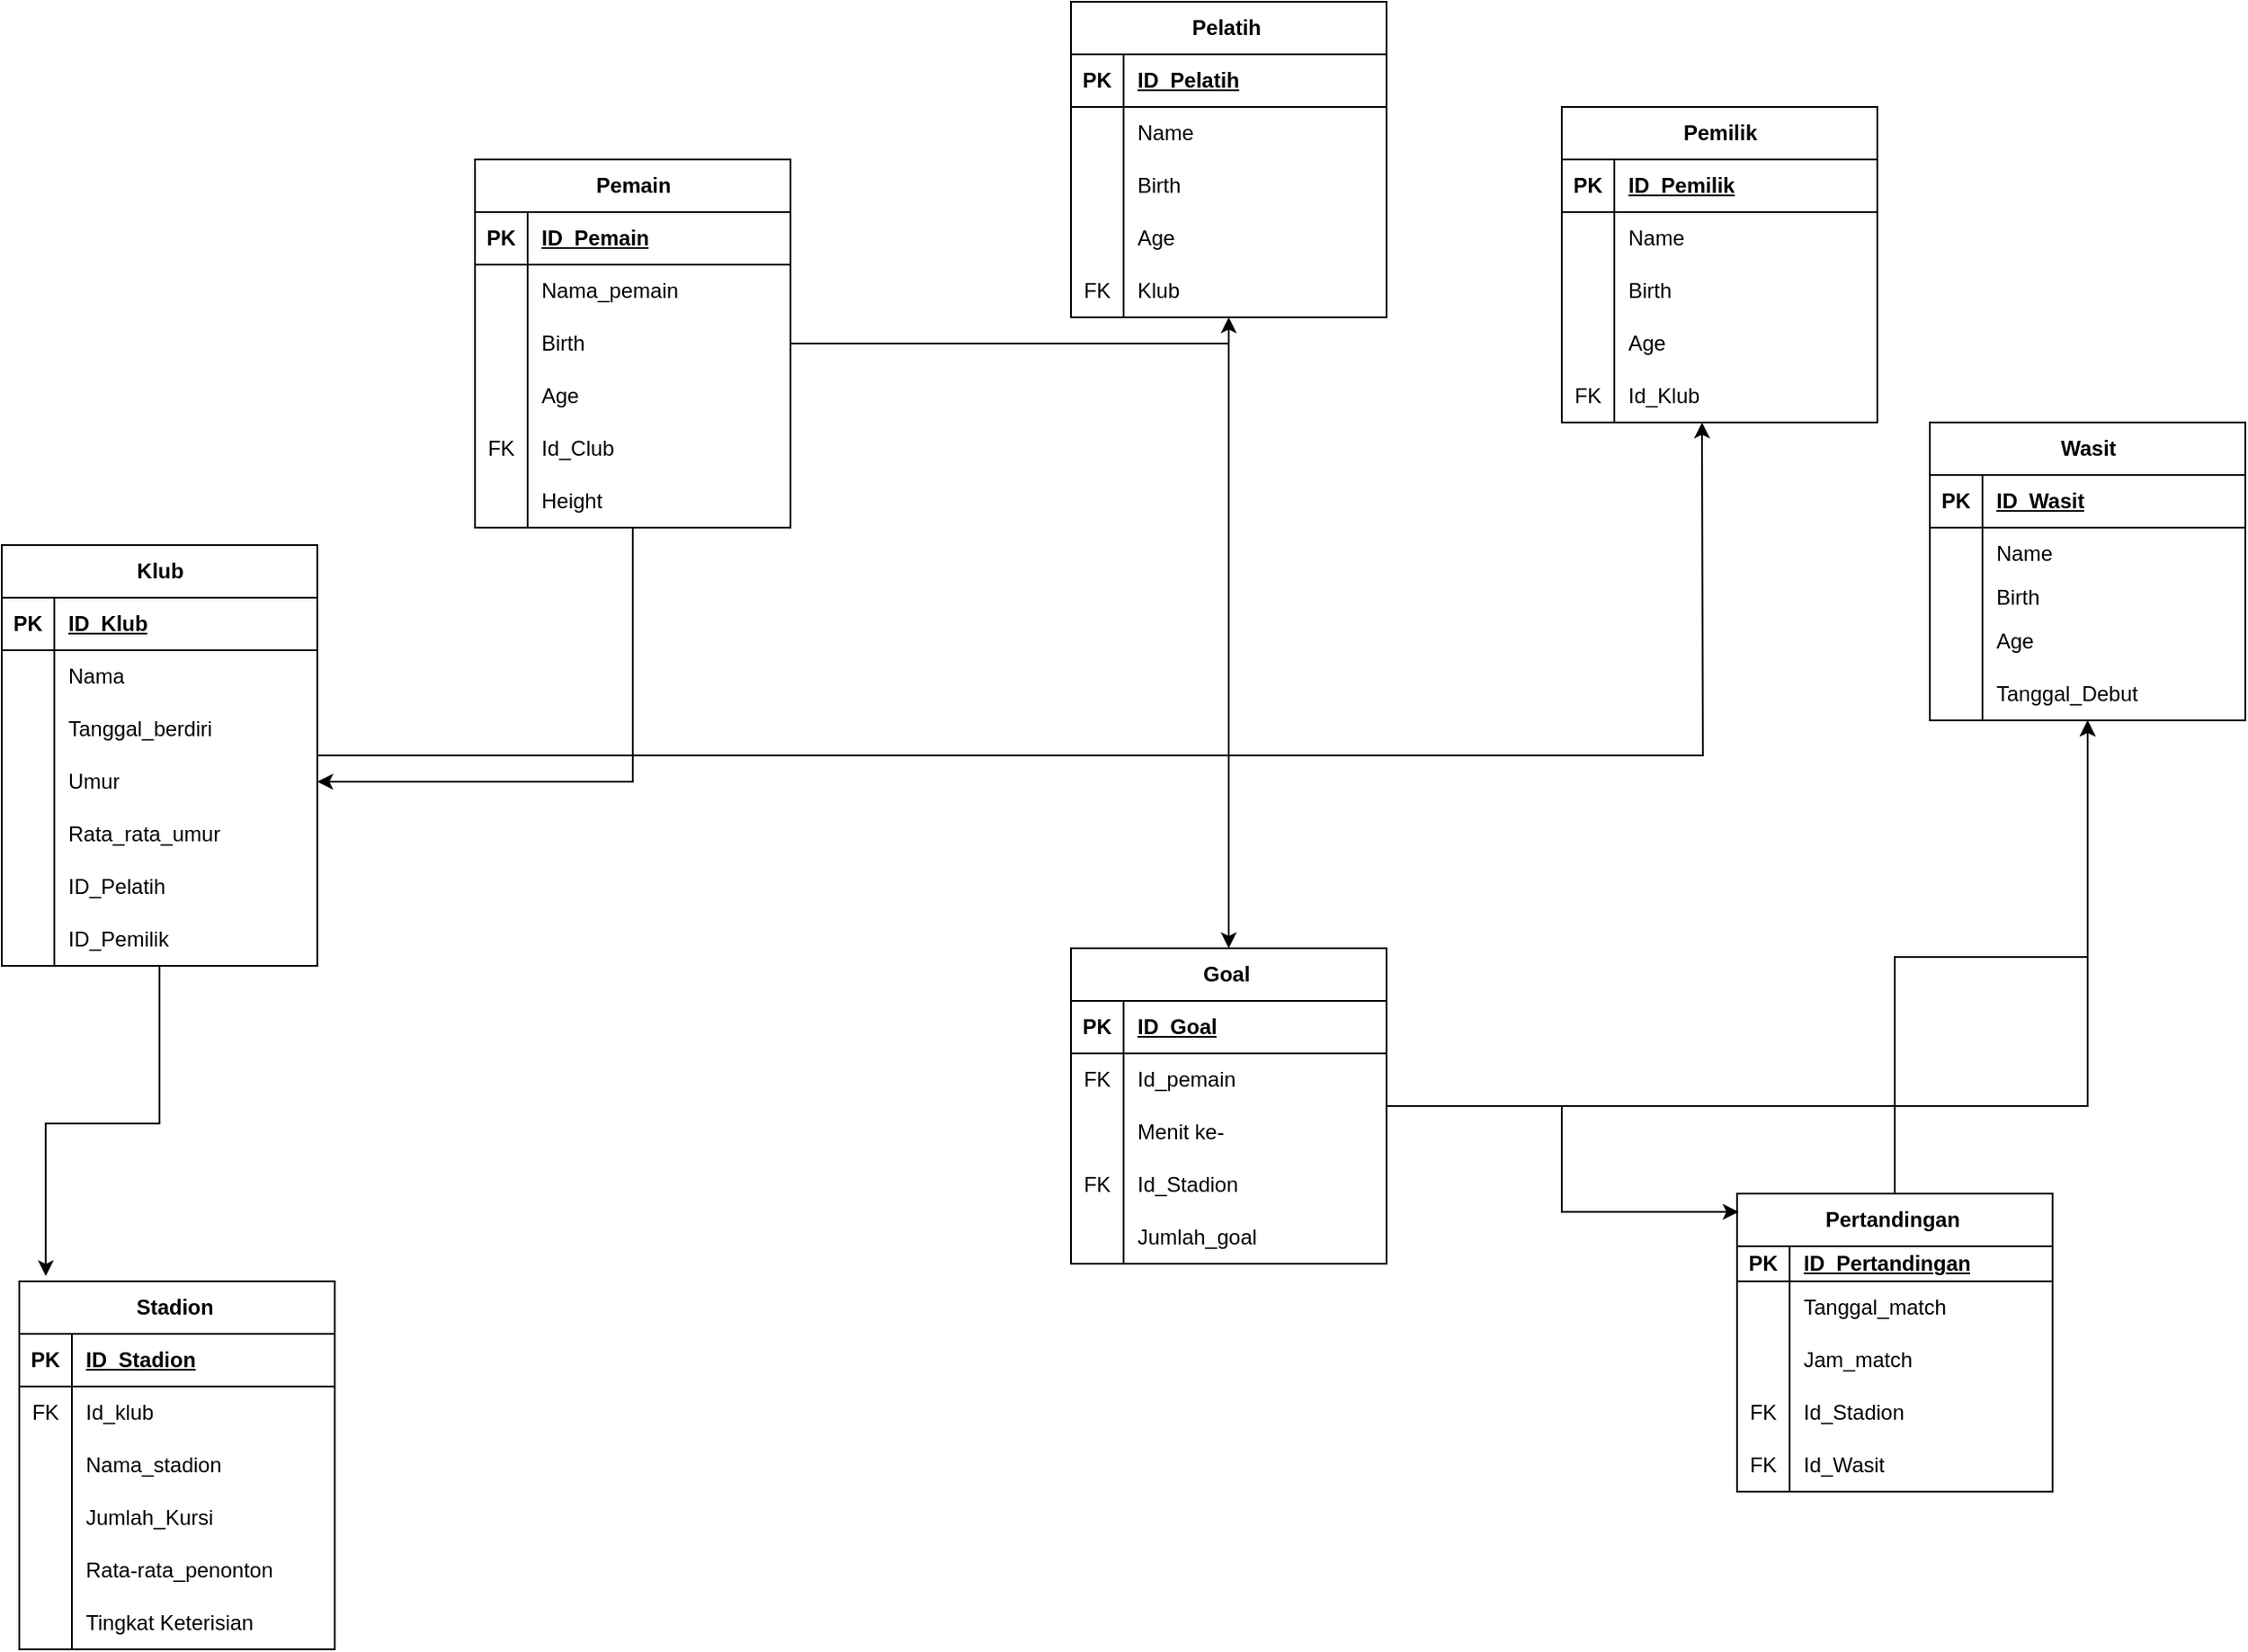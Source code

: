 <mxfile version="22.1.18" type="github">
  <diagram name="Page-1" id="god0_JiCSgRjfPZNy23H">
    <mxGraphModel dx="2220" dy="1127" grid="1" gridSize="10" guides="1" tooltips="1" connect="1" arrows="1" fold="1" page="1" pageScale="1" pageWidth="1400" pageHeight="850" math="0" shadow="0">
      <root>
        <mxCell id="0" />
        <mxCell id="1" parent="0" />
        <mxCell id="mypdiia33xpa7MlyxXnr-2" style="edgeStyle=orthogonalEdgeStyle;rounded=0;orthogonalLoop=1;jettySize=auto;html=1;entryX=1;entryY=0.5;entryDx=0;entryDy=0;" edge="1" parent="1" source="YpQGKmMzujjO2V1n66nq-1" target="YpQGKmMzujjO2V1n66nq-116">
          <mxGeometry relative="1" as="geometry">
            <mxPoint x="250" y="740" as="targetPoint" />
          </mxGeometry>
        </mxCell>
        <mxCell id="mypdiia33xpa7MlyxXnr-3" style="edgeStyle=orthogonalEdgeStyle;rounded=0;orthogonalLoop=1;jettySize=auto;html=1;" edge="1" parent="1" source="YpQGKmMzujjO2V1n66nq-1" target="YpQGKmMzujjO2V1n66nq-141">
          <mxGeometry relative="1" as="geometry" />
        </mxCell>
        <mxCell id="YpQGKmMzujjO2V1n66nq-1" value="Pemain" style="shape=table;startSize=30;container=1;collapsible=1;childLayout=tableLayout;fixedRows=1;rowLines=0;fontStyle=1;align=center;resizeLast=1;html=1;" parent="1" vertex="1">
          <mxGeometry x="350" y="530" width="180" height="210" as="geometry" />
        </mxCell>
        <mxCell id="YpQGKmMzujjO2V1n66nq-2" value="" style="shape=tableRow;horizontal=0;startSize=0;swimlaneHead=0;swimlaneBody=0;fillColor=none;collapsible=0;dropTarget=0;points=[[0,0.5],[1,0.5]];portConstraint=eastwest;top=0;left=0;right=0;bottom=1;" parent="YpQGKmMzujjO2V1n66nq-1" vertex="1">
          <mxGeometry y="30" width="180" height="30" as="geometry" />
        </mxCell>
        <mxCell id="YpQGKmMzujjO2V1n66nq-3" value="PK" style="shape=partialRectangle;connectable=0;fillColor=none;top=0;left=0;bottom=0;right=0;fontStyle=1;overflow=hidden;whiteSpace=wrap;html=1;" parent="YpQGKmMzujjO2V1n66nq-2" vertex="1">
          <mxGeometry width="30" height="30" as="geometry">
            <mxRectangle width="30" height="30" as="alternateBounds" />
          </mxGeometry>
        </mxCell>
        <mxCell id="YpQGKmMzujjO2V1n66nq-4" value="ID_Pemain" style="shape=partialRectangle;connectable=0;fillColor=none;top=0;left=0;bottom=0;right=0;align=left;spacingLeft=6;fontStyle=5;overflow=hidden;whiteSpace=wrap;html=1;" parent="YpQGKmMzujjO2V1n66nq-2" vertex="1">
          <mxGeometry x="30" width="150" height="30" as="geometry">
            <mxRectangle width="150" height="30" as="alternateBounds" />
          </mxGeometry>
        </mxCell>
        <mxCell id="YpQGKmMzujjO2V1n66nq-5" value="" style="shape=tableRow;horizontal=0;startSize=0;swimlaneHead=0;swimlaneBody=0;fillColor=none;collapsible=0;dropTarget=0;points=[[0,0.5],[1,0.5]];portConstraint=eastwest;top=0;left=0;right=0;bottom=0;" parent="YpQGKmMzujjO2V1n66nq-1" vertex="1">
          <mxGeometry y="60" width="180" height="30" as="geometry" />
        </mxCell>
        <mxCell id="YpQGKmMzujjO2V1n66nq-6" value="" style="shape=partialRectangle;connectable=0;fillColor=none;top=0;left=0;bottom=0;right=0;editable=1;overflow=hidden;whiteSpace=wrap;html=1;" parent="YpQGKmMzujjO2V1n66nq-5" vertex="1">
          <mxGeometry width="30" height="30" as="geometry">
            <mxRectangle width="30" height="30" as="alternateBounds" />
          </mxGeometry>
        </mxCell>
        <mxCell id="YpQGKmMzujjO2V1n66nq-7" value="Nama_pemain" style="shape=partialRectangle;connectable=0;fillColor=none;top=0;left=0;bottom=0;right=0;align=left;spacingLeft=6;overflow=hidden;whiteSpace=wrap;html=1;" parent="YpQGKmMzujjO2V1n66nq-5" vertex="1">
          <mxGeometry x="30" width="150" height="30" as="geometry">
            <mxRectangle width="150" height="30" as="alternateBounds" />
          </mxGeometry>
        </mxCell>
        <mxCell id="YpQGKmMzujjO2V1n66nq-8" value="" style="shape=tableRow;horizontal=0;startSize=0;swimlaneHead=0;swimlaneBody=0;fillColor=none;collapsible=0;dropTarget=0;points=[[0,0.5],[1,0.5]];portConstraint=eastwest;top=0;left=0;right=0;bottom=0;" parent="YpQGKmMzujjO2V1n66nq-1" vertex="1">
          <mxGeometry y="90" width="180" height="30" as="geometry" />
        </mxCell>
        <mxCell id="YpQGKmMzujjO2V1n66nq-9" value="" style="shape=partialRectangle;connectable=0;fillColor=none;top=0;left=0;bottom=0;right=0;editable=1;overflow=hidden;whiteSpace=wrap;html=1;" parent="YpQGKmMzujjO2V1n66nq-8" vertex="1">
          <mxGeometry width="30" height="30" as="geometry">
            <mxRectangle width="30" height="30" as="alternateBounds" />
          </mxGeometry>
        </mxCell>
        <mxCell id="YpQGKmMzujjO2V1n66nq-10" value="Birth" style="shape=partialRectangle;connectable=0;fillColor=none;top=0;left=0;bottom=0;right=0;align=left;spacingLeft=6;overflow=hidden;whiteSpace=wrap;html=1;" parent="YpQGKmMzujjO2V1n66nq-8" vertex="1">
          <mxGeometry x="30" width="150" height="30" as="geometry">
            <mxRectangle width="150" height="30" as="alternateBounds" />
          </mxGeometry>
        </mxCell>
        <mxCell id="YpQGKmMzujjO2V1n66nq-27" value="" style="shape=tableRow;horizontal=0;startSize=0;swimlaneHead=0;swimlaneBody=0;fillColor=none;collapsible=0;dropTarget=0;points=[[0,0.5],[1,0.5]];portConstraint=eastwest;top=0;left=0;right=0;bottom=0;" parent="YpQGKmMzujjO2V1n66nq-1" vertex="1">
          <mxGeometry y="120" width="180" height="30" as="geometry" />
        </mxCell>
        <mxCell id="YpQGKmMzujjO2V1n66nq-28" value="" style="shape=partialRectangle;connectable=0;fillColor=none;top=0;left=0;bottom=0;right=0;editable=1;overflow=hidden;whiteSpace=wrap;html=1;" parent="YpQGKmMzujjO2V1n66nq-27" vertex="1">
          <mxGeometry width="30" height="30" as="geometry">
            <mxRectangle width="30" height="30" as="alternateBounds" />
          </mxGeometry>
        </mxCell>
        <mxCell id="YpQGKmMzujjO2V1n66nq-29" value="Age" style="shape=partialRectangle;connectable=0;fillColor=none;top=0;left=0;bottom=0;right=0;align=left;spacingLeft=6;overflow=hidden;whiteSpace=wrap;html=1;" parent="YpQGKmMzujjO2V1n66nq-27" vertex="1">
          <mxGeometry x="30" width="150" height="30" as="geometry">
            <mxRectangle width="150" height="30" as="alternateBounds" />
          </mxGeometry>
        </mxCell>
        <mxCell id="YpQGKmMzujjO2V1n66nq-97" value="" style="shape=tableRow;horizontal=0;startSize=0;swimlaneHead=0;swimlaneBody=0;fillColor=none;collapsible=0;dropTarget=0;points=[[0,0.5],[1,0.5]];portConstraint=eastwest;top=0;left=0;right=0;bottom=0;" parent="YpQGKmMzujjO2V1n66nq-1" vertex="1">
          <mxGeometry y="150" width="180" height="30" as="geometry" />
        </mxCell>
        <mxCell id="YpQGKmMzujjO2V1n66nq-98" value="FK" style="shape=partialRectangle;connectable=0;fillColor=none;top=0;left=0;bottom=0;right=0;editable=1;overflow=hidden;whiteSpace=wrap;html=1;" parent="YpQGKmMzujjO2V1n66nq-97" vertex="1">
          <mxGeometry width="30" height="30" as="geometry">
            <mxRectangle width="30" height="30" as="alternateBounds" />
          </mxGeometry>
        </mxCell>
        <mxCell id="YpQGKmMzujjO2V1n66nq-99" value="Id_Club" style="shape=partialRectangle;connectable=0;fillColor=none;top=0;left=0;bottom=0;right=0;align=left;spacingLeft=6;overflow=hidden;whiteSpace=wrap;html=1;" parent="YpQGKmMzujjO2V1n66nq-97" vertex="1">
          <mxGeometry x="30" width="150" height="30" as="geometry">
            <mxRectangle width="150" height="30" as="alternateBounds" />
          </mxGeometry>
        </mxCell>
        <mxCell id="YpQGKmMzujjO2V1n66nq-100" value="" style="shape=tableRow;horizontal=0;startSize=0;swimlaneHead=0;swimlaneBody=0;fillColor=none;collapsible=0;dropTarget=0;points=[[0,0.5],[1,0.5]];portConstraint=eastwest;top=0;left=0;right=0;bottom=0;" parent="YpQGKmMzujjO2V1n66nq-1" vertex="1">
          <mxGeometry y="180" width="180" height="30" as="geometry" />
        </mxCell>
        <mxCell id="YpQGKmMzujjO2V1n66nq-101" value="" style="shape=partialRectangle;connectable=0;fillColor=none;top=0;left=0;bottom=0;right=0;editable=1;overflow=hidden;whiteSpace=wrap;html=1;" parent="YpQGKmMzujjO2V1n66nq-100" vertex="1">
          <mxGeometry width="30" height="30" as="geometry">
            <mxRectangle width="30" height="30" as="alternateBounds" />
          </mxGeometry>
        </mxCell>
        <mxCell id="YpQGKmMzujjO2V1n66nq-102" value="Height" style="shape=partialRectangle;connectable=0;fillColor=none;top=0;left=0;bottom=0;right=0;align=left;spacingLeft=6;overflow=hidden;whiteSpace=wrap;html=1;" parent="YpQGKmMzujjO2V1n66nq-100" vertex="1">
          <mxGeometry x="30" width="150" height="30" as="geometry">
            <mxRectangle width="150" height="30" as="alternateBounds" />
          </mxGeometry>
        </mxCell>
        <mxCell id="YpQGKmMzujjO2V1n66nq-14" value="Wasit" style="shape=table;startSize=30;container=1;collapsible=1;childLayout=tableLayout;fixedRows=1;rowLines=0;fontStyle=1;align=center;resizeLast=1;html=1;" parent="1" vertex="1">
          <mxGeometry x="1180" y="680" width="180" height="170" as="geometry" />
        </mxCell>
        <mxCell id="YpQGKmMzujjO2V1n66nq-15" value="" style="shape=tableRow;horizontal=0;startSize=0;swimlaneHead=0;swimlaneBody=0;fillColor=none;collapsible=0;dropTarget=0;points=[[0,0.5],[1,0.5]];portConstraint=eastwest;top=0;left=0;right=0;bottom=1;" parent="YpQGKmMzujjO2V1n66nq-14" vertex="1">
          <mxGeometry y="30" width="180" height="30" as="geometry" />
        </mxCell>
        <mxCell id="YpQGKmMzujjO2V1n66nq-16" value="PK" style="shape=partialRectangle;connectable=0;fillColor=none;top=0;left=0;bottom=0;right=0;fontStyle=1;overflow=hidden;whiteSpace=wrap;html=1;" parent="YpQGKmMzujjO2V1n66nq-15" vertex="1">
          <mxGeometry width="30" height="30" as="geometry">
            <mxRectangle width="30" height="30" as="alternateBounds" />
          </mxGeometry>
        </mxCell>
        <mxCell id="YpQGKmMzujjO2V1n66nq-17" value="ID_Wasit" style="shape=partialRectangle;connectable=0;fillColor=none;top=0;left=0;bottom=0;right=0;align=left;spacingLeft=6;fontStyle=5;overflow=hidden;whiteSpace=wrap;html=1;" parent="YpQGKmMzujjO2V1n66nq-15" vertex="1">
          <mxGeometry x="30" width="150" height="30" as="geometry">
            <mxRectangle width="150" height="30" as="alternateBounds" />
          </mxGeometry>
        </mxCell>
        <mxCell id="YpQGKmMzujjO2V1n66nq-18" value="" style="shape=tableRow;horizontal=0;startSize=0;swimlaneHead=0;swimlaneBody=0;fillColor=none;collapsible=0;dropTarget=0;points=[[0,0.5],[1,0.5]];portConstraint=eastwest;top=0;left=0;right=0;bottom=0;" parent="YpQGKmMzujjO2V1n66nq-14" vertex="1">
          <mxGeometry y="60" width="180" height="30" as="geometry" />
        </mxCell>
        <mxCell id="YpQGKmMzujjO2V1n66nq-19" value="" style="shape=partialRectangle;connectable=0;fillColor=none;top=0;left=0;bottom=0;right=0;editable=1;overflow=hidden;whiteSpace=wrap;html=1;" parent="YpQGKmMzujjO2V1n66nq-18" vertex="1">
          <mxGeometry width="30" height="30" as="geometry">
            <mxRectangle width="30" height="30" as="alternateBounds" />
          </mxGeometry>
        </mxCell>
        <mxCell id="YpQGKmMzujjO2V1n66nq-20" value="Name" style="shape=partialRectangle;connectable=0;fillColor=none;top=0;left=0;bottom=0;right=0;align=left;spacingLeft=6;overflow=hidden;whiteSpace=wrap;html=1;" parent="YpQGKmMzujjO2V1n66nq-18" vertex="1">
          <mxGeometry x="30" width="150" height="30" as="geometry">
            <mxRectangle width="150" height="30" as="alternateBounds" />
          </mxGeometry>
        </mxCell>
        <mxCell id="YpQGKmMzujjO2V1n66nq-21" value="" style="shape=tableRow;horizontal=0;startSize=0;swimlaneHead=0;swimlaneBody=0;fillColor=none;collapsible=0;dropTarget=0;points=[[0,0.5],[1,0.5]];portConstraint=eastwest;top=0;left=0;right=0;bottom=0;" parent="YpQGKmMzujjO2V1n66nq-14" vertex="1">
          <mxGeometry y="90" width="180" height="20" as="geometry" />
        </mxCell>
        <mxCell id="YpQGKmMzujjO2V1n66nq-22" value="" style="shape=partialRectangle;connectable=0;fillColor=none;top=0;left=0;bottom=0;right=0;editable=1;overflow=hidden;whiteSpace=wrap;html=1;" parent="YpQGKmMzujjO2V1n66nq-21" vertex="1">
          <mxGeometry width="30" height="20" as="geometry">
            <mxRectangle width="30" height="20" as="alternateBounds" />
          </mxGeometry>
        </mxCell>
        <mxCell id="YpQGKmMzujjO2V1n66nq-23" value="Birth" style="shape=partialRectangle;connectable=0;fillColor=none;top=0;left=0;bottom=0;right=0;align=left;spacingLeft=6;overflow=hidden;whiteSpace=wrap;html=1;" parent="YpQGKmMzujjO2V1n66nq-21" vertex="1">
          <mxGeometry x="30" width="150" height="20" as="geometry">
            <mxRectangle width="150" height="20" as="alternateBounds" />
          </mxGeometry>
        </mxCell>
        <mxCell id="YpQGKmMzujjO2V1n66nq-24" value="" style="shape=tableRow;horizontal=0;startSize=0;swimlaneHead=0;swimlaneBody=0;fillColor=none;collapsible=0;dropTarget=0;points=[[0,0.5],[1,0.5]];portConstraint=eastwest;top=0;left=0;right=0;bottom=0;" parent="YpQGKmMzujjO2V1n66nq-14" vertex="1">
          <mxGeometry y="110" width="180" height="30" as="geometry" />
        </mxCell>
        <mxCell id="YpQGKmMzujjO2V1n66nq-25" value="" style="shape=partialRectangle;connectable=0;fillColor=none;top=0;left=0;bottom=0;right=0;editable=1;overflow=hidden;whiteSpace=wrap;html=1;" parent="YpQGKmMzujjO2V1n66nq-24" vertex="1">
          <mxGeometry width="30" height="30" as="geometry">
            <mxRectangle width="30" height="30" as="alternateBounds" />
          </mxGeometry>
        </mxCell>
        <mxCell id="YpQGKmMzujjO2V1n66nq-26" value="Age" style="shape=partialRectangle;connectable=0;fillColor=none;top=0;left=0;bottom=0;right=0;align=left;spacingLeft=6;overflow=hidden;whiteSpace=wrap;html=1;" parent="YpQGKmMzujjO2V1n66nq-24" vertex="1">
          <mxGeometry x="30" width="150" height="30" as="geometry">
            <mxRectangle width="150" height="30" as="alternateBounds" />
          </mxGeometry>
        </mxCell>
        <mxCell id="YpQGKmMzujjO2V1n66nq-33" value="" style="shape=tableRow;horizontal=0;startSize=0;swimlaneHead=0;swimlaneBody=0;fillColor=none;collapsible=0;dropTarget=0;points=[[0,0.5],[1,0.5]];portConstraint=eastwest;top=0;left=0;right=0;bottom=0;" parent="YpQGKmMzujjO2V1n66nq-14" vertex="1">
          <mxGeometry y="140" width="180" height="30" as="geometry" />
        </mxCell>
        <mxCell id="YpQGKmMzujjO2V1n66nq-34" value="" style="shape=partialRectangle;connectable=0;fillColor=none;top=0;left=0;bottom=0;right=0;editable=1;overflow=hidden;whiteSpace=wrap;html=1;" parent="YpQGKmMzujjO2V1n66nq-33" vertex="1">
          <mxGeometry width="30" height="30" as="geometry">
            <mxRectangle width="30" height="30" as="alternateBounds" />
          </mxGeometry>
        </mxCell>
        <mxCell id="YpQGKmMzujjO2V1n66nq-35" value="Tanggal_Debut" style="shape=partialRectangle;connectable=0;fillColor=none;top=0;left=0;bottom=0;right=0;align=left;spacingLeft=6;overflow=hidden;whiteSpace=wrap;html=1;" parent="YpQGKmMzujjO2V1n66nq-33" vertex="1">
          <mxGeometry x="30" width="150" height="30" as="geometry">
            <mxRectangle width="150" height="30" as="alternateBounds" />
          </mxGeometry>
        </mxCell>
        <mxCell id="YpQGKmMzujjO2V1n66nq-36" value="Pelatih&amp;nbsp;" style="shape=table;startSize=30;container=1;collapsible=1;childLayout=tableLayout;fixedRows=1;rowLines=0;fontStyle=1;align=center;resizeLast=1;html=1;" parent="1" vertex="1">
          <mxGeometry x="690" y="440" width="180" height="180" as="geometry" />
        </mxCell>
        <mxCell id="YpQGKmMzujjO2V1n66nq-37" value="" style="shape=tableRow;horizontal=0;startSize=0;swimlaneHead=0;swimlaneBody=0;fillColor=none;collapsible=0;dropTarget=0;points=[[0,0.5],[1,0.5]];portConstraint=eastwest;top=0;left=0;right=0;bottom=1;" parent="YpQGKmMzujjO2V1n66nq-36" vertex="1">
          <mxGeometry y="30" width="180" height="30" as="geometry" />
        </mxCell>
        <mxCell id="YpQGKmMzujjO2V1n66nq-38" value="PK" style="shape=partialRectangle;connectable=0;fillColor=none;top=0;left=0;bottom=0;right=0;fontStyle=1;overflow=hidden;whiteSpace=wrap;html=1;" parent="YpQGKmMzujjO2V1n66nq-37" vertex="1">
          <mxGeometry width="30" height="30" as="geometry">
            <mxRectangle width="30" height="30" as="alternateBounds" />
          </mxGeometry>
        </mxCell>
        <mxCell id="YpQGKmMzujjO2V1n66nq-39" value="ID_Pelatih" style="shape=partialRectangle;connectable=0;fillColor=none;top=0;left=0;bottom=0;right=0;align=left;spacingLeft=6;fontStyle=5;overflow=hidden;whiteSpace=wrap;html=1;" parent="YpQGKmMzujjO2V1n66nq-37" vertex="1">
          <mxGeometry x="30" width="150" height="30" as="geometry">
            <mxRectangle width="150" height="30" as="alternateBounds" />
          </mxGeometry>
        </mxCell>
        <mxCell id="YpQGKmMzujjO2V1n66nq-40" value="" style="shape=tableRow;horizontal=0;startSize=0;swimlaneHead=0;swimlaneBody=0;fillColor=none;collapsible=0;dropTarget=0;points=[[0,0.5],[1,0.5]];portConstraint=eastwest;top=0;left=0;right=0;bottom=0;" parent="YpQGKmMzujjO2V1n66nq-36" vertex="1">
          <mxGeometry y="60" width="180" height="30" as="geometry" />
        </mxCell>
        <mxCell id="YpQGKmMzujjO2V1n66nq-41" value="" style="shape=partialRectangle;connectable=0;fillColor=none;top=0;left=0;bottom=0;right=0;editable=1;overflow=hidden;whiteSpace=wrap;html=1;" parent="YpQGKmMzujjO2V1n66nq-40" vertex="1">
          <mxGeometry width="30" height="30" as="geometry">
            <mxRectangle width="30" height="30" as="alternateBounds" />
          </mxGeometry>
        </mxCell>
        <mxCell id="YpQGKmMzujjO2V1n66nq-42" value="Name" style="shape=partialRectangle;connectable=0;fillColor=none;top=0;left=0;bottom=0;right=0;align=left;spacingLeft=6;overflow=hidden;whiteSpace=wrap;html=1;" parent="YpQGKmMzujjO2V1n66nq-40" vertex="1">
          <mxGeometry x="30" width="150" height="30" as="geometry">
            <mxRectangle width="150" height="30" as="alternateBounds" />
          </mxGeometry>
        </mxCell>
        <mxCell id="YpQGKmMzujjO2V1n66nq-43" value="" style="shape=tableRow;horizontal=0;startSize=0;swimlaneHead=0;swimlaneBody=0;fillColor=none;collapsible=0;dropTarget=0;points=[[0,0.5],[1,0.5]];portConstraint=eastwest;top=0;left=0;right=0;bottom=0;" parent="YpQGKmMzujjO2V1n66nq-36" vertex="1">
          <mxGeometry y="90" width="180" height="30" as="geometry" />
        </mxCell>
        <mxCell id="YpQGKmMzujjO2V1n66nq-44" value="" style="shape=partialRectangle;connectable=0;fillColor=none;top=0;left=0;bottom=0;right=0;editable=1;overflow=hidden;whiteSpace=wrap;html=1;" parent="YpQGKmMzujjO2V1n66nq-43" vertex="1">
          <mxGeometry width="30" height="30" as="geometry">
            <mxRectangle width="30" height="30" as="alternateBounds" />
          </mxGeometry>
        </mxCell>
        <mxCell id="YpQGKmMzujjO2V1n66nq-45" value="Birth" style="shape=partialRectangle;connectable=0;fillColor=none;top=0;left=0;bottom=0;right=0;align=left;spacingLeft=6;overflow=hidden;whiteSpace=wrap;html=1;" parent="YpQGKmMzujjO2V1n66nq-43" vertex="1">
          <mxGeometry x="30" width="150" height="30" as="geometry">
            <mxRectangle width="150" height="30" as="alternateBounds" />
          </mxGeometry>
        </mxCell>
        <mxCell id="YpQGKmMzujjO2V1n66nq-49" value="" style="shape=tableRow;horizontal=0;startSize=0;swimlaneHead=0;swimlaneBody=0;fillColor=none;collapsible=0;dropTarget=0;points=[[0,0.5],[1,0.5]];portConstraint=eastwest;top=0;left=0;right=0;bottom=0;" parent="YpQGKmMzujjO2V1n66nq-36" vertex="1">
          <mxGeometry y="120" width="180" height="30" as="geometry" />
        </mxCell>
        <mxCell id="YpQGKmMzujjO2V1n66nq-50" value="" style="shape=partialRectangle;connectable=0;fillColor=none;top=0;left=0;bottom=0;right=0;editable=1;overflow=hidden;whiteSpace=wrap;html=1;" parent="YpQGKmMzujjO2V1n66nq-49" vertex="1">
          <mxGeometry width="30" height="30" as="geometry">
            <mxRectangle width="30" height="30" as="alternateBounds" />
          </mxGeometry>
        </mxCell>
        <mxCell id="YpQGKmMzujjO2V1n66nq-51" value="Age" style="shape=partialRectangle;connectable=0;fillColor=none;top=0;left=0;bottom=0;right=0;align=left;spacingLeft=6;overflow=hidden;whiteSpace=wrap;html=1;" parent="YpQGKmMzujjO2V1n66nq-49" vertex="1">
          <mxGeometry x="30" width="150" height="30" as="geometry">
            <mxRectangle width="150" height="30" as="alternateBounds" />
          </mxGeometry>
        </mxCell>
        <mxCell id="YpQGKmMzujjO2V1n66nq-103" value="" style="shape=tableRow;horizontal=0;startSize=0;swimlaneHead=0;swimlaneBody=0;fillColor=none;collapsible=0;dropTarget=0;points=[[0,0.5],[1,0.5]];portConstraint=eastwest;top=0;left=0;right=0;bottom=0;" parent="YpQGKmMzujjO2V1n66nq-36" vertex="1">
          <mxGeometry y="150" width="180" height="30" as="geometry" />
        </mxCell>
        <mxCell id="YpQGKmMzujjO2V1n66nq-104" value="FK" style="shape=partialRectangle;connectable=0;fillColor=none;top=0;left=0;bottom=0;right=0;editable=1;overflow=hidden;whiteSpace=wrap;html=1;" parent="YpQGKmMzujjO2V1n66nq-103" vertex="1">
          <mxGeometry width="30" height="30" as="geometry">
            <mxRectangle width="30" height="30" as="alternateBounds" />
          </mxGeometry>
        </mxCell>
        <mxCell id="YpQGKmMzujjO2V1n66nq-105" value="Klub" style="shape=partialRectangle;connectable=0;fillColor=none;top=0;left=0;bottom=0;right=0;align=left;spacingLeft=6;overflow=hidden;whiteSpace=wrap;html=1;" parent="YpQGKmMzujjO2V1n66nq-103" vertex="1">
          <mxGeometry x="30" width="150" height="30" as="geometry">
            <mxRectangle width="150" height="30" as="alternateBounds" />
          </mxGeometry>
        </mxCell>
        <mxCell id="YpQGKmMzujjO2V1n66nq-52" value="Stadion&amp;nbsp;" style="shape=table;startSize=30;container=1;collapsible=1;childLayout=tableLayout;fixedRows=1;rowLines=0;fontStyle=1;align=center;resizeLast=1;html=1;" parent="1" vertex="1">
          <mxGeometry x="90" y="1170" width="180" height="210" as="geometry" />
        </mxCell>
        <mxCell id="YpQGKmMzujjO2V1n66nq-53" value="" style="shape=tableRow;horizontal=0;startSize=0;swimlaneHead=0;swimlaneBody=0;fillColor=none;collapsible=0;dropTarget=0;points=[[0,0.5],[1,0.5]];portConstraint=eastwest;top=0;left=0;right=0;bottom=1;" parent="YpQGKmMzujjO2V1n66nq-52" vertex="1">
          <mxGeometry y="30" width="180" height="30" as="geometry" />
        </mxCell>
        <mxCell id="YpQGKmMzujjO2V1n66nq-54" value="PK" style="shape=partialRectangle;connectable=0;fillColor=none;top=0;left=0;bottom=0;right=0;fontStyle=1;overflow=hidden;whiteSpace=wrap;html=1;" parent="YpQGKmMzujjO2V1n66nq-53" vertex="1">
          <mxGeometry width="30" height="30" as="geometry">
            <mxRectangle width="30" height="30" as="alternateBounds" />
          </mxGeometry>
        </mxCell>
        <mxCell id="YpQGKmMzujjO2V1n66nq-55" value="ID_Stadion" style="shape=partialRectangle;connectable=0;fillColor=none;top=0;left=0;bottom=0;right=0;align=left;spacingLeft=6;fontStyle=5;overflow=hidden;whiteSpace=wrap;html=1;" parent="YpQGKmMzujjO2V1n66nq-53" vertex="1">
          <mxGeometry x="30" width="150" height="30" as="geometry">
            <mxRectangle width="150" height="30" as="alternateBounds" />
          </mxGeometry>
        </mxCell>
        <mxCell id="YpQGKmMzujjO2V1n66nq-56" value="" style="shape=tableRow;horizontal=0;startSize=0;swimlaneHead=0;swimlaneBody=0;fillColor=none;collapsible=0;dropTarget=0;points=[[0,0.5],[1,0.5]];portConstraint=eastwest;top=0;left=0;right=0;bottom=0;" parent="YpQGKmMzujjO2V1n66nq-52" vertex="1">
          <mxGeometry y="60" width="180" height="30" as="geometry" />
        </mxCell>
        <mxCell id="YpQGKmMzujjO2V1n66nq-57" value="FK" style="shape=partialRectangle;connectable=0;fillColor=none;top=0;left=0;bottom=0;right=0;editable=1;overflow=hidden;whiteSpace=wrap;html=1;" parent="YpQGKmMzujjO2V1n66nq-56" vertex="1">
          <mxGeometry width="30" height="30" as="geometry">
            <mxRectangle width="30" height="30" as="alternateBounds" />
          </mxGeometry>
        </mxCell>
        <mxCell id="YpQGKmMzujjO2V1n66nq-58" value="Id_klub" style="shape=partialRectangle;connectable=0;fillColor=none;top=0;left=0;bottom=0;right=0;align=left;spacingLeft=6;overflow=hidden;whiteSpace=wrap;html=1;" parent="YpQGKmMzujjO2V1n66nq-56" vertex="1">
          <mxGeometry x="30" width="150" height="30" as="geometry">
            <mxRectangle width="150" height="30" as="alternateBounds" />
          </mxGeometry>
        </mxCell>
        <mxCell id="YpQGKmMzujjO2V1n66nq-59" value="" style="shape=tableRow;horizontal=0;startSize=0;swimlaneHead=0;swimlaneBody=0;fillColor=none;collapsible=0;dropTarget=0;points=[[0,0.5],[1,0.5]];portConstraint=eastwest;top=0;left=0;right=0;bottom=0;" parent="YpQGKmMzujjO2V1n66nq-52" vertex="1">
          <mxGeometry y="90" width="180" height="30" as="geometry" />
        </mxCell>
        <mxCell id="YpQGKmMzujjO2V1n66nq-60" value="" style="shape=partialRectangle;connectable=0;fillColor=none;top=0;left=0;bottom=0;right=0;editable=1;overflow=hidden;whiteSpace=wrap;html=1;" parent="YpQGKmMzujjO2V1n66nq-59" vertex="1">
          <mxGeometry width="30" height="30" as="geometry">
            <mxRectangle width="30" height="30" as="alternateBounds" />
          </mxGeometry>
        </mxCell>
        <mxCell id="YpQGKmMzujjO2V1n66nq-61" value="Nama_stadion" style="shape=partialRectangle;connectable=0;fillColor=none;top=0;left=0;bottom=0;right=0;align=left;spacingLeft=6;overflow=hidden;whiteSpace=wrap;html=1;" parent="YpQGKmMzujjO2V1n66nq-59" vertex="1">
          <mxGeometry x="30" width="150" height="30" as="geometry">
            <mxRectangle width="150" height="30" as="alternateBounds" />
          </mxGeometry>
        </mxCell>
        <mxCell id="YpQGKmMzujjO2V1n66nq-62" value="" style="shape=tableRow;horizontal=0;startSize=0;swimlaneHead=0;swimlaneBody=0;fillColor=none;collapsible=0;dropTarget=0;points=[[0,0.5],[1,0.5]];portConstraint=eastwest;top=0;left=0;right=0;bottom=0;" parent="YpQGKmMzujjO2V1n66nq-52" vertex="1">
          <mxGeometry y="120" width="180" height="30" as="geometry" />
        </mxCell>
        <mxCell id="YpQGKmMzujjO2V1n66nq-63" value="" style="shape=partialRectangle;connectable=0;fillColor=none;top=0;left=0;bottom=0;right=0;editable=1;overflow=hidden;whiteSpace=wrap;html=1;" parent="YpQGKmMzujjO2V1n66nq-62" vertex="1">
          <mxGeometry width="30" height="30" as="geometry">
            <mxRectangle width="30" height="30" as="alternateBounds" />
          </mxGeometry>
        </mxCell>
        <mxCell id="YpQGKmMzujjO2V1n66nq-64" value="Jumlah_Kursi" style="shape=partialRectangle;connectable=0;fillColor=none;top=0;left=0;bottom=0;right=0;align=left;spacingLeft=6;overflow=hidden;whiteSpace=wrap;html=1;" parent="YpQGKmMzujjO2V1n66nq-62" vertex="1">
          <mxGeometry x="30" width="150" height="30" as="geometry">
            <mxRectangle width="150" height="30" as="alternateBounds" />
          </mxGeometry>
        </mxCell>
        <mxCell id="YpQGKmMzujjO2V1n66nq-65" value="" style="shape=tableRow;horizontal=0;startSize=0;swimlaneHead=0;swimlaneBody=0;fillColor=none;collapsible=0;dropTarget=0;points=[[0,0.5],[1,0.5]];portConstraint=eastwest;top=0;left=0;right=0;bottom=0;" parent="YpQGKmMzujjO2V1n66nq-52" vertex="1">
          <mxGeometry y="150" width="180" height="30" as="geometry" />
        </mxCell>
        <mxCell id="YpQGKmMzujjO2V1n66nq-66" value="" style="shape=partialRectangle;connectable=0;fillColor=none;top=0;left=0;bottom=0;right=0;editable=1;overflow=hidden;whiteSpace=wrap;html=1;" parent="YpQGKmMzujjO2V1n66nq-65" vertex="1">
          <mxGeometry width="30" height="30" as="geometry">
            <mxRectangle width="30" height="30" as="alternateBounds" />
          </mxGeometry>
        </mxCell>
        <mxCell id="YpQGKmMzujjO2V1n66nq-67" value="Rata-rata_penonton" style="shape=partialRectangle;connectable=0;fillColor=none;top=0;left=0;bottom=0;right=0;align=left;spacingLeft=6;overflow=hidden;whiteSpace=wrap;html=1;" parent="YpQGKmMzujjO2V1n66nq-65" vertex="1">
          <mxGeometry x="30" width="150" height="30" as="geometry">
            <mxRectangle width="150" height="30" as="alternateBounds" />
          </mxGeometry>
        </mxCell>
        <mxCell id="YpQGKmMzujjO2V1n66nq-122" value="" style="shape=tableRow;horizontal=0;startSize=0;swimlaneHead=0;swimlaneBody=0;fillColor=none;collapsible=0;dropTarget=0;points=[[0,0.5],[1,0.5]];portConstraint=eastwest;top=0;left=0;right=0;bottom=0;" parent="YpQGKmMzujjO2V1n66nq-52" vertex="1">
          <mxGeometry y="180" width="180" height="30" as="geometry" />
        </mxCell>
        <mxCell id="YpQGKmMzujjO2V1n66nq-123" value="" style="shape=partialRectangle;connectable=0;fillColor=none;top=0;left=0;bottom=0;right=0;editable=1;overflow=hidden;whiteSpace=wrap;html=1;" parent="YpQGKmMzujjO2V1n66nq-122" vertex="1">
          <mxGeometry width="30" height="30" as="geometry">
            <mxRectangle width="30" height="30" as="alternateBounds" />
          </mxGeometry>
        </mxCell>
        <mxCell id="YpQGKmMzujjO2V1n66nq-124" value="Tingkat Keterisian" style="shape=partialRectangle;connectable=0;fillColor=none;top=0;left=0;bottom=0;right=0;align=left;spacingLeft=6;overflow=hidden;whiteSpace=wrap;html=1;" parent="YpQGKmMzujjO2V1n66nq-122" vertex="1">
          <mxGeometry x="30" width="150" height="30" as="geometry">
            <mxRectangle width="150" height="30" as="alternateBounds" />
          </mxGeometry>
        </mxCell>
        <mxCell id="YpQGKmMzujjO2V1n66nq-68" value="Pemilik" style="shape=table;startSize=30;container=1;collapsible=1;childLayout=tableLayout;fixedRows=1;rowLines=0;fontStyle=1;align=center;resizeLast=1;html=1;" parent="1" vertex="1">
          <mxGeometry x="970" y="500" width="180" height="180" as="geometry" />
        </mxCell>
        <mxCell id="YpQGKmMzujjO2V1n66nq-69" value="" style="shape=tableRow;horizontal=0;startSize=0;swimlaneHead=0;swimlaneBody=0;fillColor=none;collapsible=0;dropTarget=0;points=[[0,0.5],[1,0.5]];portConstraint=eastwest;top=0;left=0;right=0;bottom=1;" parent="YpQGKmMzujjO2V1n66nq-68" vertex="1">
          <mxGeometry y="30" width="180" height="30" as="geometry" />
        </mxCell>
        <mxCell id="YpQGKmMzujjO2V1n66nq-70" value="PK" style="shape=partialRectangle;connectable=0;fillColor=none;top=0;left=0;bottom=0;right=0;fontStyle=1;overflow=hidden;whiteSpace=wrap;html=1;" parent="YpQGKmMzujjO2V1n66nq-69" vertex="1">
          <mxGeometry width="30" height="30" as="geometry">
            <mxRectangle width="30" height="30" as="alternateBounds" />
          </mxGeometry>
        </mxCell>
        <mxCell id="YpQGKmMzujjO2V1n66nq-71" value="ID_Pemilik" style="shape=partialRectangle;connectable=0;fillColor=none;top=0;left=0;bottom=0;right=0;align=left;spacingLeft=6;fontStyle=5;overflow=hidden;whiteSpace=wrap;html=1;" parent="YpQGKmMzujjO2V1n66nq-69" vertex="1">
          <mxGeometry x="30" width="150" height="30" as="geometry">
            <mxRectangle width="150" height="30" as="alternateBounds" />
          </mxGeometry>
        </mxCell>
        <mxCell id="YpQGKmMzujjO2V1n66nq-72" value="" style="shape=tableRow;horizontal=0;startSize=0;swimlaneHead=0;swimlaneBody=0;fillColor=none;collapsible=0;dropTarget=0;points=[[0,0.5],[1,0.5]];portConstraint=eastwest;top=0;left=0;right=0;bottom=0;" parent="YpQGKmMzujjO2V1n66nq-68" vertex="1">
          <mxGeometry y="60" width="180" height="30" as="geometry" />
        </mxCell>
        <mxCell id="YpQGKmMzujjO2V1n66nq-73" value="" style="shape=partialRectangle;connectable=0;fillColor=none;top=0;left=0;bottom=0;right=0;editable=1;overflow=hidden;whiteSpace=wrap;html=1;" parent="YpQGKmMzujjO2V1n66nq-72" vertex="1">
          <mxGeometry width="30" height="30" as="geometry">
            <mxRectangle width="30" height="30" as="alternateBounds" />
          </mxGeometry>
        </mxCell>
        <mxCell id="YpQGKmMzujjO2V1n66nq-74" value="Name" style="shape=partialRectangle;connectable=0;fillColor=none;top=0;left=0;bottom=0;right=0;align=left;spacingLeft=6;overflow=hidden;whiteSpace=wrap;html=1;" parent="YpQGKmMzujjO2V1n66nq-72" vertex="1">
          <mxGeometry x="30" width="150" height="30" as="geometry">
            <mxRectangle width="150" height="30" as="alternateBounds" />
          </mxGeometry>
        </mxCell>
        <mxCell id="YpQGKmMzujjO2V1n66nq-75" value="" style="shape=tableRow;horizontal=0;startSize=0;swimlaneHead=0;swimlaneBody=0;fillColor=none;collapsible=0;dropTarget=0;points=[[0,0.5],[1,0.5]];portConstraint=eastwest;top=0;left=0;right=0;bottom=0;" parent="YpQGKmMzujjO2V1n66nq-68" vertex="1">
          <mxGeometry y="90" width="180" height="30" as="geometry" />
        </mxCell>
        <mxCell id="YpQGKmMzujjO2V1n66nq-76" value="" style="shape=partialRectangle;connectable=0;fillColor=none;top=0;left=0;bottom=0;right=0;editable=1;overflow=hidden;whiteSpace=wrap;html=1;" parent="YpQGKmMzujjO2V1n66nq-75" vertex="1">
          <mxGeometry width="30" height="30" as="geometry">
            <mxRectangle width="30" height="30" as="alternateBounds" />
          </mxGeometry>
        </mxCell>
        <mxCell id="YpQGKmMzujjO2V1n66nq-77" value="Birth" style="shape=partialRectangle;connectable=0;fillColor=none;top=0;left=0;bottom=0;right=0;align=left;spacingLeft=6;overflow=hidden;whiteSpace=wrap;html=1;" parent="YpQGKmMzujjO2V1n66nq-75" vertex="1">
          <mxGeometry x="30" width="150" height="30" as="geometry">
            <mxRectangle width="150" height="30" as="alternateBounds" />
          </mxGeometry>
        </mxCell>
        <mxCell id="YpQGKmMzujjO2V1n66nq-78" value="" style="shape=tableRow;horizontal=0;startSize=0;swimlaneHead=0;swimlaneBody=0;fillColor=none;collapsible=0;dropTarget=0;points=[[0,0.5],[1,0.5]];portConstraint=eastwest;top=0;left=0;right=0;bottom=0;" parent="YpQGKmMzujjO2V1n66nq-68" vertex="1">
          <mxGeometry y="120" width="180" height="30" as="geometry" />
        </mxCell>
        <mxCell id="YpQGKmMzujjO2V1n66nq-79" value="" style="shape=partialRectangle;connectable=0;fillColor=none;top=0;left=0;bottom=0;right=0;editable=1;overflow=hidden;whiteSpace=wrap;html=1;" parent="YpQGKmMzujjO2V1n66nq-78" vertex="1">
          <mxGeometry width="30" height="30" as="geometry">
            <mxRectangle width="30" height="30" as="alternateBounds" />
          </mxGeometry>
        </mxCell>
        <mxCell id="YpQGKmMzujjO2V1n66nq-80" value="Age" style="shape=partialRectangle;connectable=0;fillColor=none;top=0;left=0;bottom=0;right=0;align=left;spacingLeft=6;overflow=hidden;whiteSpace=wrap;html=1;" parent="YpQGKmMzujjO2V1n66nq-78" vertex="1">
          <mxGeometry x="30" width="150" height="30" as="geometry">
            <mxRectangle width="150" height="30" as="alternateBounds" />
          </mxGeometry>
        </mxCell>
        <mxCell id="YpQGKmMzujjO2V1n66nq-81" value="" style="shape=tableRow;horizontal=0;startSize=0;swimlaneHead=0;swimlaneBody=0;fillColor=none;collapsible=0;dropTarget=0;points=[[0,0.5],[1,0.5]];portConstraint=eastwest;top=0;left=0;right=0;bottom=0;" parent="YpQGKmMzujjO2V1n66nq-68" vertex="1">
          <mxGeometry y="150" width="180" height="30" as="geometry" />
        </mxCell>
        <mxCell id="YpQGKmMzujjO2V1n66nq-82" value="FK" style="shape=partialRectangle;connectable=0;fillColor=none;top=0;left=0;bottom=0;right=0;editable=1;overflow=hidden;whiteSpace=wrap;html=1;" parent="YpQGKmMzujjO2V1n66nq-81" vertex="1">
          <mxGeometry width="30" height="30" as="geometry">
            <mxRectangle width="30" height="30" as="alternateBounds" />
          </mxGeometry>
        </mxCell>
        <mxCell id="YpQGKmMzujjO2V1n66nq-83" value="Id_Klub" style="shape=partialRectangle;connectable=0;fillColor=none;top=0;left=0;bottom=0;right=0;align=left;spacingLeft=6;overflow=hidden;whiteSpace=wrap;html=1;" parent="YpQGKmMzujjO2V1n66nq-81" vertex="1">
          <mxGeometry x="30" width="150" height="30" as="geometry">
            <mxRectangle width="150" height="30" as="alternateBounds" />
          </mxGeometry>
        </mxCell>
        <mxCell id="mypdiia33xpa7MlyxXnr-4" style="edgeStyle=orthogonalEdgeStyle;rounded=0;orthogonalLoop=1;jettySize=auto;html=1;" edge="1" parent="1" source="YpQGKmMzujjO2V1n66nq-106" target="YpQGKmMzujjO2V1n66nq-36">
          <mxGeometry relative="1" as="geometry" />
        </mxCell>
        <mxCell id="mypdiia33xpa7MlyxXnr-12" style="edgeStyle=orthogonalEdgeStyle;rounded=0;orthogonalLoop=1;jettySize=auto;html=1;" edge="1" parent="1" source="YpQGKmMzujjO2V1n66nq-106">
          <mxGeometry relative="1" as="geometry">
            <mxPoint x="1050" y="680.0" as="targetPoint" />
          </mxGeometry>
        </mxCell>
        <mxCell id="YpQGKmMzujjO2V1n66nq-106" value="Klub" style="shape=table;startSize=30;container=1;collapsible=1;childLayout=tableLayout;fixedRows=1;rowLines=0;fontStyle=1;align=center;resizeLast=1;html=1;" parent="1" vertex="1">
          <mxGeometry x="80" y="750" width="180" height="240" as="geometry" />
        </mxCell>
        <mxCell id="YpQGKmMzujjO2V1n66nq-107" value="" style="shape=tableRow;horizontal=0;startSize=0;swimlaneHead=0;swimlaneBody=0;fillColor=none;collapsible=0;dropTarget=0;points=[[0,0.5],[1,0.5]];portConstraint=eastwest;top=0;left=0;right=0;bottom=1;" parent="YpQGKmMzujjO2V1n66nq-106" vertex="1">
          <mxGeometry y="30" width="180" height="30" as="geometry" />
        </mxCell>
        <mxCell id="YpQGKmMzujjO2V1n66nq-108" value="PK" style="shape=partialRectangle;connectable=0;fillColor=none;top=0;left=0;bottom=0;right=0;fontStyle=1;overflow=hidden;whiteSpace=wrap;html=1;" parent="YpQGKmMzujjO2V1n66nq-107" vertex="1">
          <mxGeometry width="30" height="30" as="geometry">
            <mxRectangle width="30" height="30" as="alternateBounds" />
          </mxGeometry>
        </mxCell>
        <mxCell id="YpQGKmMzujjO2V1n66nq-109" value="ID_Klub" style="shape=partialRectangle;connectable=0;fillColor=none;top=0;left=0;bottom=0;right=0;align=left;spacingLeft=6;fontStyle=5;overflow=hidden;whiteSpace=wrap;html=1;" parent="YpQGKmMzujjO2V1n66nq-107" vertex="1">
          <mxGeometry x="30" width="150" height="30" as="geometry">
            <mxRectangle width="150" height="30" as="alternateBounds" />
          </mxGeometry>
        </mxCell>
        <mxCell id="YpQGKmMzujjO2V1n66nq-110" value="" style="shape=tableRow;horizontal=0;startSize=0;swimlaneHead=0;swimlaneBody=0;fillColor=none;collapsible=0;dropTarget=0;points=[[0,0.5],[1,0.5]];portConstraint=eastwest;top=0;left=0;right=0;bottom=0;" parent="YpQGKmMzujjO2V1n66nq-106" vertex="1">
          <mxGeometry y="60" width="180" height="30" as="geometry" />
        </mxCell>
        <mxCell id="YpQGKmMzujjO2V1n66nq-111" value="" style="shape=partialRectangle;connectable=0;fillColor=none;top=0;left=0;bottom=0;right=0;editable=1;overflow=hidden;whiteSpace=wrap;html=1;" parent="YpQGKmMzujjO2V1n66nq-110" vertex="1">
          <mxGeometry width="30" height="30" as="geometry">
            <mxRectangle width="30" height="30" as="alternateBounds" />
          </mxGeometry>
        </mxCell>
        <mxCell id="YpQGKmMzujjO2V1n66nq-112" value="Nama" style="shape=partialRectangle;connectable=0;fillColor=none;top=0;left=0;bottom=0;right=0;align=left;spacingLeft=6;overflow=hidden;whiteSpace=wrap;html=1;" parent="YpQGKmMzujjO2V1n66nq-110" vertex="1">
          <mxGeometry x="30" width="150" height="30" as="geometry">
            <mxRectangle width="150" height="30" as="alternateBounds" />
          </mxGeometry>
        </mxCell>
        <mxCell id="YpQGKmMzujjO2V1n66nq-113" value="" style="shape=tableRow;horizontal=0;startSize=0;swimlaneHead=0;swimlaneBody=0;fillColor=none;collapsible=0;dropTarget=0;points=[[0,0.5],[1,0.5]];portConstraint=eastwest;top=0;left=0;right=0;bottom=0;" parent="YpQGKmMzujjO2V1n66nq-106" vertex="1">
          <mxGeometry y="90" width="180" height="30" as="geometry" />
        </mxCell>
        <mxCell id="YpQGKmMzujjO2V1n66nq-114" value="" style="shape=partialRectangle;connectable=0;fillColor=none;top=0;left=0;bottom=0;right=0;editable=1;overflow=hidden;whiteSpace=wrap;html=1;" parent="YpQGKmMzujjO2V1n66nq-113" vertex="1">
          <mxGeometry width="30" height="30" as="geometry">
            <mxRectangle width="30" height="30" as="alternateBounds" />
          </mxGeometry>
        </mxCell>
        <mxCell id="YpQGKmMzujjO2V1n66nq-115" value="Tanggal_berdiri" style="shape=partialRectangle;connectable=0;fillColor=none;top=0;left=0;bottom=0;right=0;align=left;spacingLeft=6;overflow=hidden;whiteSpace=wrap;html=1;" parent="YpQGKmMzujjO2V1n66nq-113" vertex="1">
          <mxGeometry x="30" width="150" height="30" as="geometry">
            <mxRectangle width="150" height="30" as="alternateBounds" />
          </mxGeometry>
        </mxCell>
        <mxCell id="YpQGKmMzujjO2V1n66nq-116" value="" style="shape=tableRow;horizontal=0;startSize=0;swimlaneHead=0;swimlaneBody=0;fillColor=none;collapsible=0;dropTarget=0;points=[[0,0.5],[1,0.5]];portConstraint=eastwest;top=0;left=0;right=0;bottom=0;" parent="YpQGKmMzujjO2V1n66nq-106" vertex="1">
          <mxGeometry y="120" width="180" height="30" as="geometry" />
        </mxCell>
        <mxCell id="YpQGKmMzujjO2V1n66nq-117" value="" style="shape=partialRectangle;connectable=0;fillColor=none;top=0;left=0;bottom=0;right=0;editable=1;overflow=hidden;whiteSpace=wrap;html=1;" parent="YpQGKmMzujjO2V1n66nq-116" vertex="1">
          <mxGeometry width="30" height="30" as="geometry">
            <mxRectangle width="30" height="30" as="alternateBounds" />
          </mxGeometry>
        </mxCell>
        <mxCell id="YpQGKmMzujjO2V1n66nq-118" value="Umur" style="shape=partialRectangle;connectable=0;fillColor=none;top=0;left=0;bottom=0;right=0;align=left;spacingLeft=6;overflow=hidden;whiteSpace=wrap;html=1;" parent="YpQGKmMzujjO2V1n66nq-116" vertex="1">
          <mxGeometry x="30" width="150" height="30" as="geometry">
            <mxRectangle width="150" height="30" as="alternateBounds" />
          </mxGeometry>
        </mxCell>
        <mxCell id="YpQGKmMzujjO2V1n66nq-119" value="" style="shape=tableRow;horizontal=0;startSize=0;swimlaneHead=0;swimlaneBody=0;fillColor=none;collapsible=0;dropTarget=0;points=[[0,0.5],[1,0.5]];portConstraint=eastwest;top=0;left=0;right=0;bottom=0;" parent="YpQGKmMzujjO2V1n66nq-106" vertex="1">
          <mxGeometry y="150" width="180" height="30" as="geometry" />
        </mxCell>
        <mxCell id="YpQGKmMzujjO2V1n66nq-120" value="" style="shape=partialRectangle;connectable=0;fillColor=none;top=0;left=0;bottom=0;right=0;editable=1;overflow=hidden;whiteSpace=wrap;html=1;" parent="YpQGKmMzujjO2V1n66nq-119" vertex="1">
          <mxGeometry width="30" height="30" as="geometry">
            <mxRectangle width="30" height="30" as="alternateBounds" />
          </mxGeometry>
        </mxCell>
        <mxCell id="YpQGKmMzujjO2V1n66nq-121" value="Rata_rata_umur" style="shape=partialRectangle;connectable=0;fillColor=none;top=0;left=0;bottom=0;right=0;align=left;spacingLeft=6;overflow=hidden;whiteSpace=wrap;html=1;" parent="YpQGKmMzujjO2V1n66nq-119" vertex="1">
          <mxGeometry x="30" width="150" height="30" as="geometry">
            <mxRectangle width="150" height="30" as="alternateBounds" />
          </mxGeometry>
        </mxCell>
        <mxCell id="mypdiia33xpa7MlyxXnr-5" value="" style="shape=tableRow;horizontal=0;startSize=0;swimlaneHead=0;swimlaneBody=0;fillColor=none;collapsible=0;dropTarget=0;points=[[0,0.5],[1,0.5]];portConstraint=eastwest;top=0;left=0;right=0;bottom=0;" vertex="1" parent="YpQGKmMzujjO2V1n66nq-106">
          <mxGeometry y="180" width="180" height="30" as="geometry" />
        </mxCell>
        <mxCell id="mypdiia33xpa7MlyxXnr-6" value="" style="shape=partialRectangle;connectable=0;fillColor=none;top=0;left=0;bottom=0;right=0;editable=1;overflow=hidden;whiteSpace=wrap;html=1;" vertex="1" parent="mypdiia33xpa7MlyxXnr-5">
          <mxGeometry width="30" height="30" as="geometry">
            <mxRectangle width="30" height="30" as="alternateBounds" />
          </mxGeometry>
        </mxCell>
        <mxCell id="mypdiia33xpa7MlyxXnr-7" value="ID_Pelatih" style="shape=partialRectangle;connectable=0;fillColor=none;top=0;left=0;bottom=0;right=0;align=left;spacingLeft=6;overflow=hidden;whiteSpace=wrap;html=1;" vertex="1" parent="mypdiia33xpa7MlyxXnr-5">
          <mxGeometry x="30" width="150" height="30" as="geometry">
            <mxRectangle width="150" height="30" as="alternateBounds" />
          </mxGeometry>
        </mxCell>
        <mxCell id="mypdiia33xpa7MlyxXnr-8" value="" style="shape=tableRow;horizontal=0;startSize=0;swimlaneHead=0;swimlaneBody=0;fillColor=none;collapsible=0;dropTarget=0;points=[[0,0.5],[1,0.5]];portConstraint=eastwest;top=0;left=0;right=0;bottom=0;" vertex="1" parent="YpQGKmMzujjO2V1n66nq-106">
          <mxGeometry y="210" width="180" height="30" as="geometry" />
        </mxCell>
        <mxCell id="mypdiia33xpa7MlyxXnr-9" value="" style="shape=partialRectangle;connectable=0;fillColor=none;top=0;left=0;bottom=0;right=0;editable=1;overflow=hidden;whiteSpace=wrap;html=1;" vertex="1" parent="mypdiia33xpa7MlyxXnr-8">
          <mxGeometry width="30" height="30" as="geometry">
            <mxRectangle width="30" height="30" as="alternateBounds" />
          </mxGeometry>
        </mxCell>
        <mxCell id="mypdiia33xpa7MlyxXnr-10" value="ID_Pemilik&amp;nbsp;" style="shape=partialRectangle;connectable=0;fillColor=none;top=0;left=0;bottom=0;right=0;align=left;spacingLeft=6;overflow=hidden;whiteSpace=wrap;html=1;" vertex="1" parent="mypdiia33xpa7MlyxXnr-8">
          <mxGeometry x="30" width="150" height="30" as="geometry">
            <mxRectangle width="150" height="30" as="alternateBounds" />
          </mxGeometry>
        </mxCell>
        <mxCell id="mypdiia33xpa7MlyxXnr-14" style="edgeStyle=orthogonalEdgeStyle;rounded=0;orthogonalLoop=1;jettySize=auto;html=1;" edge="1" parent="1" source="YpQGKmMzujjO2V1n66nq-125" target="YpQGKmMzujjO2V1n66nq-14">
          <mxGeometry relative="1" as="geometry" />
        </mxCell>
        <mxCell id="YpQGKmMzujjO2V1n66nq-125" value="Pertandingan&amp;nbsp;" style="shape=table;startSize=30;container=1;collapsible=1;childLayout=tableLayout;fixedRows=1;rowLines=0;fontStyle=1;align=center;resizeLast=1;html=1;" parent="1" vertex="1">
          <mxGeometry x="1070" y="1120" width="180" height="170" as="geometry" />
        </mxCell>
        <mxCell id="YpQGKmMzujjO2V1n66nq-126" value="" style="shape=tableRow;horizontal=0;startSize=0;swimlaneHead=0;swimlaneBody=0;fillColor=none;collapsible=0;dropTarget=0;points=[[0,0.5],[1,0.5]];portConstraint=eastwest;top=0;left=0;right=0;bottom=1;" parent="YpQGKmMzujjO2V1n66nq-125" vertex="1">
          <mxGeometry y="30" width="180" height="20" as="geometry" />
        </mxCell>
        <mxCell id="YpQGKmMzujjO2V1n66nq-127" value="PK" style="shape=partialRectangle;connectable=0;fillColor=none;top=0;left=0;bottom=0;right=0;fontStyle=1;overflow=hidden;whiteSpace=wrap;html=1;" parent="YpQGKmMzujjO2V1n66nq-126" vertex="1">
          <mxGeometry width="30" height="20" as="geometry">
            <mxRectangle width="30" height="20" as="alternateBounds" />
          </mxGeometry>
        </mxCell>
        <mxCell id="YpQGKmMzujjO2V1n66nq-128" value="ID_Pertandingan" style="shape=partialRectangle;connectable=0;fillColor=none;top=0;left=0;bottom=0;right=0;align=left;spacingLeft=6;fontStyle=5;overflow=hidden;whiteSpace=wrap;html=1;" parent="YpQGKmMzujjO2V1n66nq-126" vertex="1">
          <mxGeometry x="30" width="150" height="20" as="geometry">
            <mxRectangle width="150" height="20" as="alternateBounds" />
          </mxGeometry>
        </mxCell>
        <mxCell id="YpQGKmMzujjO2V1n66nq-129" value="" style="shape=tableRow;horizontal=0;startSize=0;swimlaneHead=0;swimlaneBody=0;fillColor=none;collapsible=0;dropTarget=0;points=[[0,0.5],[1,0.5]];portConstraint=eastwest;top=0;left=0;right=0;bottom=0;" parent="YpQGKmMzujjO2V1n66nq-125" vertex="1">
          <mxGeometry y="50" width="180" height="30" as="geometry" />
        </mxCell>
        <mxCell id="YpQGKmMzujjO2V1n66nq-130" value="" style="shape=partialRectangle;connectable=0;fillColor=none;top=0;left=0;bottom=0;right=0;editable=1;overflow=hidden;whiteSpace=wrap;html=1;" parent="YpQGKmMzujjO2V1n66nq-129" vertex="1">
          <mxGeometry width="30" height="30" as="geometry">
            <mxRectangle width="30" height="30" as="alternateBounds" />
          </mxGeometry>
        </mxCell>
        <mxCell id="YpQGKmMzujjO2V1n66nq-131" value="Tanggal_match" style="shape=partialRectangle;connectable=0;fillColor=none;top=0;left=0;bottom=0;right=0;align=left;spacingLeft=6;overflow=hidden;whiteSpace=wrap;html=1;" parent="YpQGKmMzujjO2V1n66nq-129" vertex="1">
          <mxGeometry x="30" width="150" height="30" as="geometry">
            <mxRectangle width="150" height="30" as="alternateBounds" />
          </mxGeometry>
        </mxCell>
        <mxCell id="YpQGKmMzujjO2V1n66nq-132" value="" style="shape=tableRow;horizontal=0;startSize=0;swimlaneHead=0;swimlaneBody=0;fillColor=none;collapsible=0;dropTarget=0;points=[[0,0.5],[1,0.5]];portConstraint=eastwest;top=0;left=0;right=0;bottom=0;" parent="YpQGKmMzujjO2V1n66nq-125" vertex="1">
          <mxGeometry y="80" width="180" height="30" as="geometry" />
        </mxCell>
        <mxCell id="YpQGKmMzujjO2V1n66nq-133" value="" style="shape=partialRectangle;connectable=0;fillColor=none;top=0;left=0;bottom=0;right=0;editable=1;overflow=hidden;whiteSpace=wrap;html=1;" parent="YpQGKmMzujjO2V1n66nq-132" vertex="1">
          <mxGeometry width="30" height="30" as="geometry">
            <mxRectangle width="30" height="30" as="alternateBounds" />
          </mxGeometry>
        </mxCell>
        <mxCell id="YpQGKmMzujjO2V1n66nq-134" value="Jam_match" style="shape=partialRectangle;connectable=0;fillColor=none;top=0;left=0;bottom=0;right=0;align=left;spacingLeft=6;overflow=hidden;whiteSpace=wrap;html=1;" parent="YpQGKmMzujjO2V1n66nq-132" vertex="1">
          <mxGeometry x="30" width="150" height="30" as="geometry">
            <mxRectangle width="150" height="30" as="alternateBounds" />
          </mxGeometry>
        </mxCell>
        <mxCell id="YpQGKmMzujjO2V1n66nq-135" value="" style="shape=tableRow;horizontal=0;startSize=0;swimlaneHead=0;swimlaneBody=0;fillColor=none;collapsible=0;dropTarget=0;points=[[0,0.5],[1,0.5]];portConstraint=eastwest;top=0;left=0;right=0;bottom=0;" parent="YpQGKmMzujjO2V1n66nq-125" vertex="1">
          <mxGeometry y="110" width="180" height="30" as="geometry" />
        </mxCell>
        <mxCell id="YpQGKmMzujjO2V1n66nq-136" value="FK" style="shape=partialRectangle;connectable=0;fillColor=none;top=0;left=0;bottom=0;right=0;editable=1;overflow=hidden;whiteSpace=wrap;html=1;" parent="YpQGKmMzujjO2V1n66nq-135" vertex="1">
          <mxGeometry width="30" height="30" as="geometry">
            <mxRectangle width="30" height="30" as="alternateBounds" />
          </mxGeometry>
        </mxCell>
        <mxCell id="YpQGKmMzujjO2V1n66nq-137" value="Id_Stadion" style="shape=partialRectangle;connectable=0;fillColor=none;top=0;left=0;bottom=0;right=0;align=left;spacingLeft=6;overflow=hidden;whiteSpace=wrap;html=1;" parent="YpQGKmMzujjO2V1n66nq-135" vertex="1">
          <mxGeometry x="30" width="150" height="30" as="geometry">
            <mxRectangle width="150" height="30" as="alternateBounds" />
          </mxGeometry>
        </mxCell>
        <mxCell id="YpQGKmMzujjO2V1n66nq-138" value="" style="shape=tableRow;horizontal=0;startSize=0;swimlaneHead=0;swimlaneBody=0;fillColor=none;collapsible=0;dropTarget=0;points=[[0,0.5],[1,0.5]];portConstraint=eastwest;top=0;left=0;right=0;bottom=0;" parent="YpQGKmMzujjO2V1n66nq-125" vertex="1">
          <mxGeometry y="140" width="180" height="30" as="geometry" />
        </mxCell>
        <mxCell id="YpQGKmMzujjO2V1n66nq-139" value="FK" style="shape=partialRectangle;connectable=0;fillColor=none;top=0;left=0;bottom=0;right=0;editable=1;overflow=hidden;whiteSpace=wrap;html=1;" parent="YpQGKmMzujjO2V1n66nq-138" vertex="1">
          <mxGeometry width="30" height="30" as="geometry">
            <mxRectangle width="30" height="30" as="alternateBounds" />
          </mxGeometry>
        </mxCell>
        <mxCell id="YpQGKmMzujjO2V1n66nq-140" value="Id_Wasit" style="shape=partialRectangle;connectable=0;fillColor=none;top=0;left=0;bottom=0;right=0;align=left;spacingLeft=6;overflow=hidden;whiteSpace=wrap;html=1;" parent="YpQGKmMzujjO2V1n66nq-138" vertex="1">
          <mxGeometry x="30" width="150" height="30" as="geometry">
            <mxRectangle width="150" height="30" as="alternateBounds" />
          </mxGeometry>
        </mxCell>
        <mxCell id="mypdiia33xpa7MlyxXnr-15" style="edgeStyle=orthogonalEdgeStyle;rounded=0;orthogonalLoop=1;jettySize=auto;html=1;" edge="1" parent="1" source="YpQGKmMzujjO2V1n66nq-141" target="YpQGKmMzujjO2V1n66nq-14">
          <mxGeometry relative="1" as="geometry" />
        </mxCell>
        <mxCell id="YpQGKmMzujjO2V1n66nq-141" value="Goal&amp;nbsp;" style="shape=table;startSize=30;container=1;collapsible=1;childLayout=tableLayout;fixedRows=1;rowLines=0;fontStyle=1;align=center;resizeLast=1;html=1;" parent="1" vertex="1">
          <mxGeometry x="690" y="980" width="180" height="180" as="geometry" />
        </mxCell>
        <mxCell id="YpQGKmMzujjO2V1n66nq-142" value="" style="shape=tableRow;horizontal=0;startSize=0;swimlaneHead=0;swimlaneBody=0;fillColor=none;collapsible=0;dropTarget=0;points=[[0,0.5],[1,0.5]];portConstraint=eastwest;top=0;left=0;right=0;bottom=1;" parent="YpQGKmMzujjO2V1n66nq-141" vertex="1">
          <mxGeometry y="30" width="180" height="30" as="geometry" />
        </mxCell>
        <mxCell id="YpQGKmMzujjO2V1n66nq-143" value="PK" style="shape=partialRectangle;connectable=0;fillColor=none;top=0;left=0;bottom=0;right=0;fontStyle=1;overflow=hidden;whiteSpace=wrap;html=1;" parent="YpQGKmMzujjO2V1n66nq-142" vertex="1">
          <mxGeometry width="30" height="30" as="geometry">
            <mxRectangle width="30" height="30" as="alternateBounds" />
          </mxGeometry>
        </mxCell>
        <mxCell id="YpQGKmMzujjO2V1n66nq-144" value="ID_Goal" style="shape=partialRectangle;connectable=0;fillColor=none;top=0;left=0;bottom=0;right=0;align=left;spacingLeft=6;fontStyle=5;overflow=hidden;whiteSpace=wrap;html=1;" parent="YpQGKmMzujjO2V1n66nq-142" vertex="1">
          <mxGeometry x="30" width="150" height="30" as="geometry">
            <mxRectangle width="150" height="30" as="alternateBounds" />
          </mxGeometry>
        </mxCell>
        <mxCell id="YpQGKmMzujjO2V1n66nq-145" value="" style="shape=tableRow;horizontal=0;startSize=0;swimlaneHead=0;swimlaneBody=0;fillColor=none;collapsible=0;dropTarget=0;points=[[0,0.5],[1,0.5]];portConstraint=eastwest;top=0;left=0;right=0;bottom=0;" parent="YpQGKmMzujjO2V1n66nq-141" vertex="1">
          <mxGeometry y="60" width="180" height="30" as="geometry" />
        </mxCell>
        <mxCell id="YpQGKmMzujjO2V1n66nq-146" value="FK" style="shape=partialRectangle;connectable=0;fillColor=none;top=0;left=0;bottom=0;right=0;editable=1;overflow=hidden;whiteSpace=wrap;html=1;" parent="YpQGKmMzujjO2V1n66nq-145" vertex="1">
          <mxGeometry width="30" height="30" as="geometry">
            <mxRectangle width="30" height="30" as="alternateBounds" />
          </mxGeometry>
        </mxCell>
        <mxCell id="YpQGKmMzujjO2V1n66nq-147" value="Id_pemain" style="shape=partialRectangle;connectable=0;fillColor=none;top=0;left=0;bottom=0;right=0;align=left;spacingLeft=6;overflow=hidden;whiteSpace=wrap;html=1;" parent="YpQGKmMzujjO2V1n66nq-145" vertex="1">
          <mxGeometry x="30" width="150" height="30" as="geometry">
            <mxRectangle width="150" height="30" as="alternateBounds" />
          </mxGeometry>
        </mxCell>
        <mxCell id="YpQGKmMzujjO2V1n66nq-148" value="" style="shape=tableRow;horizontal=0;startSize=0;swimlaneHead=0;swimlaneBody=0;fillColor=none;collapsible=0;dropTarget=0;points=[[0,0.5],[1,0.5]];portConstraint=eastwest;top=0;left=0;right=0;bottom=0;" parent="YpQGKmMzujjO2V1n66nq-141" vertex="1">
          <mxGeometry y="90" width="180" height="30" as="geometry" />
        </mxCell>
        <mxCell id="YpQGKmMzujjO2V1n66nq-149" value="" style="shape=partialRectangle;connectable=0;fillColor=none;top=0;left=0;bottom=0;right=0;editable=1;overflow=hidden;whiteSpace=wrap;html=1;" parent="YpQGKmMzujjO2V1n66nq-148" vertex="1">
          <mxGeometry width="30" height="30" as="geometry">
            <mxRectangle width="30" height="30" as="alternateBounds" />
          </mxGeometry>
        </mxCell>
        <mxCell id="YpQGKmMzujjO2V1n66nq-150" value="Menit ke-" style="shape=partialRectangle;connectable=0;fillColor=none;top=0;left=0;bottom=0;right=0;align=left;spacingLeft=6;overflow=hidden;whiteSpace=wrap;html=1;" parent="YpQGKmMzujjO2V1n66nq-148" vertex="1">
          <mxGeometry x="30" width="150" height="30" as="geometry">
            <mxRectangle width="150" height="30" as="alternateBounds" />
          </mxGeometry>
        </mxCell>
        <mxCell id="YpQGKmMzujjO2V1n66nq-151" value="" style="shape=tableRow;horizontal=0;startSize=0;swimlaneHead=0;swimlaneBody=0;fillColor=none;collapsible=0;dropTarget=0;points=[[0,0.5],[1,0.5]];portConstraint=eastwest;top=0;left=0;right=0;bottom=0;" parent="YpQGKmMzujjO2V1n66nq-141" vertex="1">
          <mxGeometry y="120" width="180" height="30" as="geometry" />
        </mxCell>
        <mxCell id="YpQGKmMzujjO2V1n66nq-152" value="FK" style="shape=partialRectangle;connectable=0;fillColor=none;top=0;left=0;bottom=0;right=0;editable=1;overflow=hidden;whiteSpace=wrap;html=1;" parent="YpQGKmMzujjO2V1n66nq-151" vertex="1">
          <mxGeometry width="30" height="30" as="geometry">
            <mxRectangle width="30" height="30" as="alternateBounds" />
          </mxGeometry>
        </mxCell>
        <mxCell id="YpQGKmMzujjO2V1n66nq-153" value="Id_Stadion" style="shape=partialRectangle;connectable=0;fillColor=none;top=0;left=0;bottom=0;right=0;align=left;spacingLeft=6;overflow=hidden;whiteSpace=wrap;html=1;" parent="YpQGKmMzujjO2V1n66nq-151" vertex="1">
          <mxGeometry x="30" width="150" height="30" as="geometry">
            <mxRectangle width="150" height="30" as="alternateBounds" />
          </mxGeometry>
        </mxCell>
        <mxCell id="YpQGKmMzujjO2V1n66nq-154" value="" style="shape=tableRow;horizontal=0;startSize=0;swimlaneHead=0;swimlaneBody=0;fillColor=none;collapsible=0;dropTarget=0;points=[[0,0.5],[1,0.5]];portConstraint=eastwest;top=0;left=0;right=0;bottom=0;" parent="YpQGKmMzujjO2V1n66nq-141" vertex="1">
          <mxGeometry y="150" width="180" height="30" as="geometry" />
        </mxCell>
        <mxCell id="YpQGKmMzujjO2V1n66nq-155" value="" style="shape=partialRectangle;connectable=0;fillColor=none;top=0;left=0;bottom=0;right=0;editable=1;overflow=hidden;whiteSpace=wrap;html=1;" parent="YpQGKmMzujjO2V1n66nq-154" vertex="1">
          <mxGeometry width="30" height="30" as="geometry">
            <mxRectangle width="30" height="30" as="alternateBounds" />
          </mxGeometry>
        </mxCell>
        <mxCell id="YpQGKmMzujjO2V1n66nq-156" value="Jumlah_goal" style="shape=partialRectangle;connectable=0;fillColor=none;top=0;left=0;bottom=0;right=0;align=left;spacingLeft=6;overflow=hidden;whiteSpace=wrap;html=1;" parent="YpQGKmMzujjO2V1n66nq-154" vertex="1">
          <mxGeometry x="30" width="150" height="30" as="geometry">
            <mxRectangle width="150" height="30" as="alternateBounds" />
          </mxGeometry>
        </mxCell>
        <mxCell id="mypdiia33xpa7MlyxXnr-11" style="edgeStyle=orthogonalEdgeStyle;rounded=0;orthogonalLoop=1;jettySize=auto;html=1;entryX=0.084;entryY=-0.014;entryDx=0;entryDy=0;entryPerimeter=0;" edge="1" parent="1" source="YpQGKmMzujjO2V1n66nq-106" target="YpQGKmMzujjO2V1n66nq-52">
          <mxGeometry relative="1" as="geometry" />
        </mxCell>
        <mxCell id="mypdiia33xpa7MlyxXnr-13" style="edgeStyle=orthogonalEdgeStyle;rounded=0;orthogonalLoop=1;jettySize=auto;html=1;entryX=0.005;entryY=0.061;entryDx=0;entryDy=0;entryPerimeter=0;" edge="1" parent="1" source="YpQGKmMzujjO2V1n66nq-141" target="YpQGKmMzujjO2V1n66nq-125">
          <mxGeometry relative="1" as="geometry" />
        </mxCell>
      </root>
    </mxGraphModel>
  </diagram>
</mxfile>
